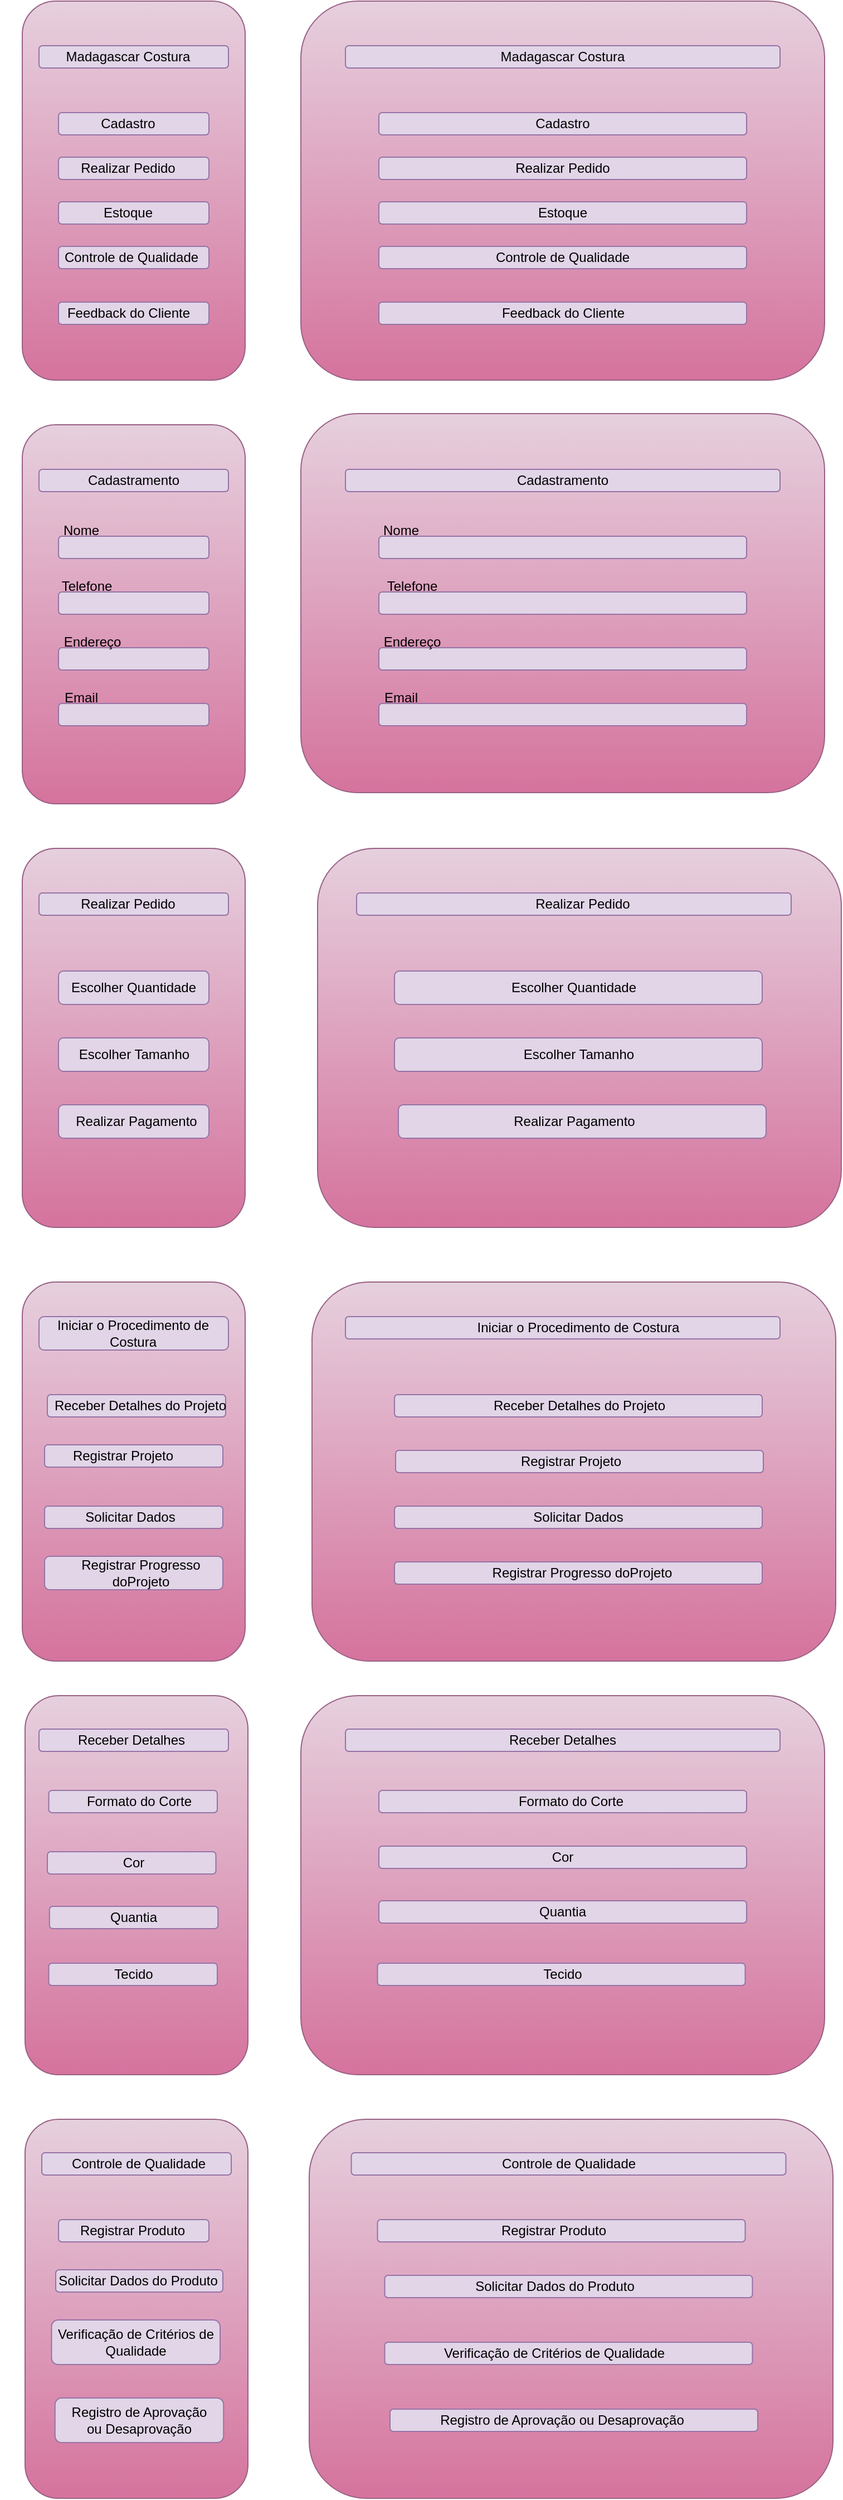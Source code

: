 <mxfile version="24.4.9" type="device">
  <diagram name="Página-1" id="l_zszc8HatbYSyrAE0Dn">
    <mxGraphModel dx="1434" dy="782" grid="1" gridSize="10" guides="1" tooltips="1" connect="1" arrows="1" fold="1" page="1" pageScale="1" pageWidth="827" pageHeight="1169" math="0" shadow="0">
      <root>
        <mxCell id="0" />
        <mxCell id="1" parent="0" />
        <mxCell id="xjNri1klXUxe7PRWAN-7-1" value="" style="rounded=1;whiteSpace=wrap;html=1;fillColor=#e6d0de;gradientColor=#d5739d;strokeColor=#996185;" parent="1" vertex="1">
          <mxGeometry x="330" y="20" width="470" height="340" as="geometry" />
        </mxCell>
        <mxCell id="xjNri1klXUxe7PRWAN-7-2" value="" style="rounded=1;whiteSpace=wrap;html=1;fillColor=#e6d0de;gradientColor=#d5739d;strokeColor=#996185;" parent="1" vertex="1">
          <mxGeometry x="80" y="20" width="200" height="340" as="geometry" />
        </mxCell>
        <mxCell id="xjNri1klXUxe7PRWAN-7-3" value="" style="rounded=1;whiteSpace=wrap;html=1;fillColor=#e6d0de;gradientColor=#d5739d;strokeColor=#996185;" parent="1" vertex="1">
          <mxGeometry x="80" y="400" width="200" height="340" as="geometry" />
        </mxCell>
        <mxCell id="xjNri1klXUxe7PRWAN-7-4" value="" style="rounded=1;whiteSpace=wrap;html=1;fillColor=#e6d0de;gradientColor=#d5739d;strokeColor=#996185;" parent="1" vertex="1">
          <mxGeometry x="330" y="390" width="470" height="340" as="geometry" />
        </mxCell>
        <mxCell id="xjNri1klXUxe7PRWAN-7-5" value="" style="rounded=1;whiteSpace=wrap;html=1;fillColor=#e6d0de;gradientColor=#d5739d;strokeColor=#996185;" parent="1" vertex="1">
          <mxGeometry x="80" y="780" width="200" height="340" as="geometry" />
        </mxCell>
        <mxCell id="xjNri1klXUxe7PRWAN-7-6" value="" style="rounded=1;whiteSpace=wrap;html=1;fillColor=#e6d0de;gradientColor=#d5739d;strokeColor=#996185;" parent="1" vertex="1">
          <mxGeometry x="345" y="780" width="470" height="340" as="geometry" />
        </mxCell>
        <mxCell id="xjNri1klXUxe7PRWAN-7-7" value="" style="rounded=1;whiteSpace=wrap;html=1;fillColor=#e6d0de;gradientColor=#d5739d;strokeColor=#996185;" parent="1" vertex="1">
          <mxGeometry x="80" y="1169" width="200" height="340" as="geometry" />
        </mxCell>
        <mxCell id="xjNri1klXUxe7PRWAN-7-8" value="" style="rounded=1;whiteSpace=wrap;html=1;fillColor=#e6d0de;gradientColor=#d5739d;strokeColor=#996185;" parent="1" vertex="1">
          <mxGeometry x="340" y="1169" width="470" height="340" as="geometry" />
        </mxCell>
        <mxCell id="xjNri1klXUxe7PRWAN-7-19" value="" style="rounded=1;whiteSpace=wrap;html=1;fillColor=#e1d5e7;strokeColor=#9673a6;" parent="1" vertex="1">
          <mxGeometry x="95" y="60" width="170" height="20" as="geometry" />
        </mxCell>
        <mxCell id="xjNri1klXUxe7PRWAN-7-20" value="" style="rounded=1;whiteSpace=wrap;html=1;fillColor=#e1d5e7;strokeColor=#9673a6;" parent="1" vertex="1">
          <mxGeometry x="95" y="1200" width="170" height="30" as="geometry" />
        </mxCell>
        <mxCell id="xjNri1klXUxe7PRWAN-7-21" value="" style="rounded=1;whiteSpace=wrap;html=1;fillColor=#e1d5e7;strokeColor=#9673a6;" parent="1" vertex="1">
          <mxGeometry x="95" y="820" width="170" height="20" as="geometry" />
        </mxCell>
        <mxCell id="xjNri1klXUxe7PRWAN-7-22" value="" style="rounded=1;whiteSpace=wrap;html=1;fillColor=#e1d5e7;strokeColor=#9673a6;" parent="1" vertex="1">
          <mxGeometry x="95" y="440" width="170" height="20" as="geometry" />
        </mxCell>
        <mxCell id="xjNri1klXUxe7PRWAN-7-23" value="" style="rounded=1;whiteSpace=wrap;html=1;fillColor=#e1d5e7;strokeColor=#9673a6;" parent="1" vertex="1">
          <mxGeometry x="370" y="60" width="390" height="20" as="geometry" />
        </mxCell>
        <mxCell id="xjNri1klXUxe7PRWAN-7-24" value="" style="rounded=1;whiteSpace=wrap;html=1;fillColor=#e1d5e7;strokeColor=#9673a6;" parent="1" vertex="1">
          <mxGeometry x="370" y="440" width="390" height="20" as="geometry" />
        </mxCell>
        <mxCell id="xjNri1klXUxe7PRWAN-7-25" value="" style="rounded=1;whiteSpace=wrap;html=1;fillColor=#e1d5e7;strokeColor=#9673a6;" parent="1" vertex="1">
          <mxGeometry x="380" y="820" width="390" height="20" as="geometry" />
        </mxCell>
        <mxCell id="xjNri1klXUxe7PRWAN-7-26" value="" style="rounded=1;whiteSpace=wrap;html=1;fillColor=#e1d5e7;strokeColor=#9673a6;" parent="1" vertex="1">
          <mxGeometry x="370" y="1200" width="390" height="20" as="geometry" />
        </mxCell>
        <mxCell id="xjNri1klXUxe7PRWAN-7-27" value="Madagascar Costura" style="text;html=1;align=center;verticalAlign=middle;whiteSpace=wrap;rounded=1;" parent="1" vertex="1">
          <mxGeometry x="95" y="55" width="160" height="30" as="geometry" />
        </mxCell>
        <mxCell id="xjNri1klXUxe7PRWAN-7-28" value="Madagascar Costura" style="text;html=1;align=center;verticalAlign=middle;whiteSpace=wrap;rounded=0;" parent="1" vertex="1">
          <mxGeometry x="485" y="55" width="160" height="30" as="geometry" />
        </mxCell>
        <mxCell id="xjNri1klXUxe7PRWAN-7-29" value="" style="rounded=1;whiteSpace=wrap;html=1;fillColor=#e1d5e7;strokeColor=#9673a6;" parent="1" vertex="1">
          <mxGeometry x="112.5" y="120" width="135" height="20" as="geometry" />
        </mxCell>
        <mxCell id="xjNri1klXUxe7PRWAN-7-30" value="" style="rounded=1;whiteSpace=wrap;html=1;fillColor=#e1d5e7;strokeColor=#9673a6;" parent="1" vertex="1">
          <mxGeometry x="112.5" y="160" width="135" height="20" as="geometry" />
        </mxCell>
        <mxCell id="xjNri1klXUxe7PRWAN-7-31" value="" style="rounded=1;whiteSpace=wrap;html=1;fillColor=#e1d5e7;strokeColor=#9673a6;" parent="1" vertex="1">
          <mxGeometry x="112.5" y="200" width="135" height="20" as="geometry" />
        </mxCell>
        <mxCell id="xjNri1klXUxe7PRWAN-7-32" value="" style="rounded=1;whiteSpace=wrap;html=1;fillColor=#e1d5e7;strokeColor=#9673a6;" parent="1" vertex="1">
          <mxGeometry x="112.5" y="240" width="135" height="20" as="geometry" />
        </mxCell>
        <mxCell id="xjNri1klXUxe7PRWAN-7-33" value="" style="rounded=1;whiteSpace=wrap;html=1;fillColor=#e1d5e7;strokeColor=#9673a6;" parent="1" vertex="1">
          <mxGeometry x="112.5" y="290" width="135" height="20" as="geometry" />
        </mxCell>
        <mxCell id="xjNri1klXUxe7PRWAN-7-34" value="" style="rounded=1;whiteSpace=wrap;html=1;fillColor=#e1d5e7;strokeColor=#9673a6;" parent="1" vertex="1">
          <mxGeometry x="400" y="120" width="330" height="20" as="geometry" />
        </mxCell>
        <mxCell id="xjNri1klXUxe7PRWAN-7-35" value="" style="rounded=1;whiteSpace=wrap;html=1;fillColor=#e1d5e7;strokeColor=#9673a6;" parent="1" vertex="1">
          <mxGeometry x="400" y="160" width="330" height="20" as="geometry" />
        </mxCell>
        <mxCell id="xjNri1klXUxe7PRWAN-7-36" value="" style="rounded=1;whiteSpace=wrap;html=1;fillColor=#e1d5e7;strokeColor=#9673a6;" parent="1" vertex="1">
          <mxGeometry x="400" y="200" width="330" height="20" as="geometry" />
        </mxCell>
        <mxCell id="xjNri1klXUxe7PRWAN-7-37" value="" style="rounded=1;whiteSpace=wrap;html=1;fillColor=#e1d5e7;strokeColor=#9673a6;" parent="1" vertex="1">
          <mxGeometry x="400" y="240" width="330" height="20" as="geometry" />
        </mxCell>
        <mxCell id="xjNri1klXUxe7PRWAN-7-38" value="" style="rounded=1;whiteSpace=wrap;html=1;fillColor=#e1d5e7;strokeColor=#9673a6;" parent="1" vertex="1">
          <mxGeometry x="400" y="290" width="330" height="20" as="geometry" />
        </mxCell>
        <mxCell id="xjNri1klXUxe7PRWAN-7-39" value="Cadastro" style="text;html=1;align=center;verticalAlign=middle;whiteSpace=wrap;rounded=0;" parent="1" vertex="1">
          <mxGeometry x="145" y="115" width="60" height="30" as="geometry" />
        </mxCell>
        <mxCell id="xjNri1klXUxe7PRWAN-7-40" value="Cadastro" style="text;html=1;align=center;verticalAlign=middle;whiteSpace=wrap;rounded=0;" parent="1" vertex="1">
          <mxGeometry x="535" y="115" width="60" height="30" as="geometry" />
        </mxCell>
        <mxCell id="xjNri1klXUxe7PRWAN-7-41" value="" style="rounded=1;whiteSpace=wrap;html=1;fillColor=#e1d5e7;strokeColor=#9673a6;" parent="1" vertex="1">
          <mxGeometry x="112.5" y="650" width="135" height="20" as="geometry" />
        </mxCell>
        <mxCell id="xjNri1klXUxe7PRWAN-7-42" value="" style="rounded=1;whiteSpace=wrap;html=1;fillColor=#e1d5e7;strokeColor=#9673a6;" parent="1" vertex="1">
          <mxGeometry x="112.5" y="600" width="135" height="20" as="geometry" />
        </mxCell>
        <mxCell id="xjNri1klXUxe7PRWAN-7-43" value="" style="rounded=1;whiteSpace=wrap;html=1;fillColor=#e1d5e7;strokeColor=#9673a6;" parent="1" vertex="1">
          <mxGeometry x="112.5" y="550" width="135" height="20" as="geometry" />
        </mxCell>
        <mxCell id="xjNri1klXUxe7PRWAN-7-44" value="" style="rounded=1;whiteSpace=wrap;html=1;fillColor=#e1d5e7;strokeColor=#9673a6;" parent="1" vertex="1">
          <mxGeometry x="112.5" y="500" width="135" height="20" as="geometry" />
        </mxCell>
        <mxCell id="xjNri1klXUxe7PRWAN-7-45" value="" style="rounded=1;whiteSpace=wrap;html=1;fillColor=#e1d5e7;strokeColor=#9673a6;" parent="1" vertex="1">
          <mxGeometry x="400" y="650" width="330" height="20" as="geometry" />
        </mxCell>
        <mxCell id="xjNri1klXUxe7PRWAN-7-46" value="" style="rounded=1;whiteSpace=wrap;html=1;fillColor=#e1d5e7;strokeColor=#9673a6;" parent="1" vertex="1">
          <mxGeometry x="400" y="600" width="330" height="20" as="geometry" />
        </mxCell>
        <mxCell id="xjNri1klXUxe7PRWAN-7-47" value="" style="rounded=1;whiteSpace=wrap;html=1;fillColor=#e1d5e7;strokeColor=#9673a6;" parent="1" vertex="1">
          <mxGeometry x="400" y="550" width="330" height="20" as="geometry" />
        </mxCell>
        <mxCell id="xjNri1klXUxe7PRWAN-7-48" value="" style="rounded=1;whiteSpace=wrap;html=1;fillColor=#e1d5e7;strokeColor=#9673a6;" parent="1" vertex="1">
          <mxGeometry x="400" y="500" width="330" height="20" as="geometry" />
        </mxCell>
        <mxCell id="xjNri1klXUxe7PRWAN-7-49" value="Realizar Pedido" style="text;html=1;align=center;verticalAlign=middle;whiteSpace=wrap;rounded=0;" parent="1" vertex="1">
          <mxGeometry x="125" y="155" width="100" height="30" as="geometry" />
        </mxCell>
        <mxCell id="xjNri1klXUxe7PRWAN-7-50" value="Realizar Pedido" style="text;html=1;align=center;verticalAlign=middle;whiteSpace=wrap;rounded=0;" parent="1" vertex="1">
          <mxGeometry x="515" y="155" width="100" height="30" as="geometry" />
        </mxCell>
        <mxCell id="xjNri1klXUxe7PRWAN-7-51" value="Estoque" style="text;html=1;align=center;verticalAlign=middle;whiteSpace=wrap;rounded=0;" parent="1" vertex="1">
          <mxGeometry x="145" y="195" width="60" height="30" as="geometry" />
        </mxCell>
        <mxCell id="xjNri1klXUxe7PRWAN-7-52" value="Estoque" style="text;html=1;align=center;verticalAlign=middle;whiteSpace=wrap;rounded=0;" parent="1" vertex="1">
          <mxGeometry x="535" y="195" width="60" height="30" as="geometry" />
        </mxCell>
        <mxCell id="xjNri1klXUxe7PRWAN-7-53" value="Controle de Qualidade" style="text;html=1;align=center;verticalAlign=middle;whiteSpace=wrap;rounded=0;" parent="1" vertex="1">
          <mxGeometry x="107.5" y="235" width="140" height="30" as="geometry" />
        </mxCell>
        <mxCell id="xjNri1klXUxe7PRWAN-7-54" value="Controle de Qualidade" style="text;html=1;align=center;verticalAlign=middle;whiteSpace=wrap;rounded=0;" parent="1" vertex="1">
          <mxGeometry x="495" y="235" width="140" height="30" as="geometry" />
        </mxCell>
        <mxCell id="xjNri1klXUxe7PRWAN-7-55" value="Feedback do Cliente" style="text;html=1;align=center;verticalAlign=middle;whiteSpace=wrap;rounded=0;" parent="1" vertex="1">
          <mxGeometry x="102.5" y="285" width="145" height="30" as="geometry" />
        </mxCell>
        <mxCell id="xjNri1klXUxe7PRWAN-7-56" value="Feedback do Cliente" style="text;html=1;align=center;verticalAlign=middle;whiteSpace=wrap;rounded=0;" parent="1" vertex="1">
          <mxGeometry x="492.5" y="285" width="145" height="30" as="geometry" />
        </mxCell>
        <mxCell id="xjNri1klXUxe7PRWAN-7-57" value="Cadastramento" style="text;html=1;align=center;verticalAlign=middle;whiteSpace=wrap;rounded=0;" parent="1" vertex="1">
          <mxGeometry x="150" y="435" width="60" height="30" as="geometry" />
        </mxCell>
        <mxCell id="xjNri1klXUxe7PRWAN-7-58" value="Cadastramento" style="text;html=1;align=center;verticalAlign=middle;whiteSpace=wrap;rounded=0;" parent="1" vertex="1">
          <mxGeometry x="535" y="435" width="60" height="30" as="geometry" />
        </mxCell>
        <mxCell id="xjNri1klXUxe7PRWAN-7-59" value="Nome" style="text;html=1;align=center;verticalAlign=middle;whiteSpace=wrap;rounded=0;" parent="1" vertex="1">
          <mxGeometry x="102.5" y="480" width="60" height="30" as="geometry" />
        </mxCell>
        <mxCell id="xjNri1klXUxe7PRWAN-7-60" value="Nome" style="text;html=1;align=center;verticalAlign=middle;whiteSpace=wrap;rounded=0;" parent="1" vertex="1">
          <mxGeometry x="390" y="480" width="60" height="30" as="geometry" />
        </mxCell>
        <mxCell id="xjNri1klXUxe7PRWAN-7-61" value="Telefone" style="text;html=1;align=center;verticalAlign=middle;whiteSpace=wrap;rounded=0;" parent="1" vertex="1">
          <mxGeometry x="107.5" y="530" width="60" height="30" as="geometry" />
        </mxCell>
        <mxCell id="xjNri1klXUxe7PRWAN-7-62" value="Telefone" style="text;html=1;align=center;verticalAlign=middle;whiteSpace=wrap;rounded=0;" parent="1" vertex="1">
          <mxGeometry x="400" y="530" width="60" height="30" as="geometry" />
        </mxCell>
        <mxCell id="xjNri1klXUxe7PRWAN-7-63" value="Endereço" style="text;html=1;align=center;verticalAlign=middle;whiteSpace=wrap;rounded=0;" parent="1" vertex="1">
          <mxGeometry x="112.5" y="580" width="60" height="30" as="geometry" />
        </mxCell>
        <mxCell id="xjNri1klXUxe7PRWAN-7-64" value="Endereço" style="text;html=1;align=center;verticalAlign=middle;whiteSpace=wrap;rounded=0;" parent="1" vertex="1">
          <mxGeometry x="400" y="580" width="60" height="30" as="geometry" />
        </mxCell>
        <mxCell id="xjNri1klXUxe7PRWAN-7-66" value="Email" style="text;html=1;align=center;verticalAlign=middle;whiteSpace=wrap;rounded=0;" parent="1" vertex="1">
          <mxGeometry x="102.5" y="630" width="60" height="30" as="geometry" />
        </mxCell>
        <mxCell id="xjNri1klXUxe7PRWAN-7-67" value="Email" style="text;html=1;align=center;verticalAlign=middle;whiteSpace=wrap;rounded=0;" parent="1" vertex="1">
          <mxGeometry x="390" y="630" width="60" height="30" as="geometry" />
        </mxCell>
        <mxCell id="xjNri1klXUxe7PRWAN-7-68" value="" style="rounded=1;whiteSpace=wrap;html=1;fillColor=#e1d5e7;strokeColor=#9673a6;" parent="1" vertex="1">
          <mxGeometry x="112.5" y="890" width="135" height="30" as="geometry" />
        </mxCell>
        <mxCell id="xjNri1klXUxe7PRWAN-7-71" value="Realizar Pedido" style="text;html=1;align=center;verticalAlign=middle;whiteSpace=wrap;rounded=0;" parent="1" vertex="1">
          <mxGeometry x="120" y="815" width="110" height="30" as="geometry" />
        </mxCell>
        <mxCell id="xjNri1klXUxe7PRWAN-7-72" value="Realizar Pedido" style="text;html=1;align=center;verticalAlign=middle;whiteSpace=wrap;rounded=0;" parent="1" vertex="1">
          <mxGeometry x="527.5" y="815" width="110" height="30" as="geometry" />
        </mxCell>
        <mxCell id="xjNri1klXUxe7PRWAN-7-75" value="" style="rounded=1;whiteSpace=wrap;html=1;fillColor=#e1d5e7;strokeColor=#9673a6;" parent="1" vertex="1">
          <mxGeometry x="414" y="890" width="330" height="30" as="geometry" />
        </mxCell>
        <mxCell id="xjNri1klXUxe7PRWAN-7-77" value="Escolher Quantidade" style="text;html=1;align=center;verticalAlign=middle;whiteSpace=wrap;rounded=0;" parent="1" vertex="1">
          <mxGeometry x="455" y="890" width="240" height="30" as="geometry" />
        </mxCell>
        <mxCell id="xjNri1klXUxe7PRWAN-7-89" value="" style="rounded=1;whiteSpace=wrap;html=1;fillColor=#e1d5e7;strokeColor=#9673a6;" parent="1" vertex="1">
          <mxGeometry x="414" y="950" width="330" height="30" as="geometry" />
        </mxCell>
        <mxCell id="xjNri1klXUxe7PRWAN-7-90" value="" style="rounded=1;whiteSpace=wrap;html=1;fillColor=#e1d5e7;strokeColor=#9673a6;" parent="1" vertex="1">
          <mxGeometry x="417.5" y="1010" width="330" height="30" as="geometry" />
        </mxCell>
        <mxCell id="xjNri1klXUxe7PRWAN-7-92" value="Escolher Tamanho" style="text;html=1;align=center;verticalAlign=middle;whiteSpace=wrap;rounded=0;" parent="1" vertex="1">
          <mxGeometry x="501.5" y="950" width="155" height="30" as="geometry" />
        </mxCell>
        <mxCell id="xjNri1klXUxe7PRWAN-7-93" value="Realizar Pagamento" style="text;html=1;align=center;verticalAlign=middle;whiteSpace=wrap;rounded=0;" parent="1" vertex="1">
          <mxGeometry x="487.5" y="1010" width="175" height="30" as="geometry" />
        </mxCell>
        <mxCell id="xjNri1klXUxe7PRWAN-7-95" value="" style="rounded=1;whiteSpace=wrap;html=1;fillColor=#e1d5e7;strokeColor=#9673a6;" parent="1" vertex="1">
          <mxGeometry x="112.5" y="950" width="135" height="30" as="geometry" />
        </mxCell>
        <mxCell id="xjNri1klXUxe7PRWAN-7-96" value="" style="rounded=1;whiteSpace=wrap;html=1;fillColor=#e1d5e7;strokeColor=#9673a6;" parent="1" vertex="1">
          <mxGeometry x="112.5" y="1010" width="135" height="30" as="geometry" />
        </mxCell>
        <mxCell id="xjNri1klXUxe7PRWAN-7-98" value="Escolher Quantidade" style="text;html=1;align=center;verticalAlign=middle;whiteSpace=wrap;rounded=0;" parent="1" vertex="1">
          <mxGeometry x="60" y="890" width="240" height="30" as="geometry" />
        </mxCell>
        <mxCell id="xjNri1klXUxe7PRWAN-7-99" value="Escolher Tamanho" style="text;html=1;align=center;verticalAlign=middle;whiteSpace=wrap;rounded=0;" parent="1" vertex="1">
          <mxGeometry x="102.5" y="950" width="155" height="30" as="geometry" />
        </mxCell>
        <mxCell id="xjNri1klXUxe7PRWAN-7-100" value="Realizar Pagamento" style="text;html=1;align=center;verticalAlign=middle;whiteSpace=wrap;rounded=0;" parent="1" vertex="1">
          <mxGeometry x="95" y="1010" width="175" height="30" as="geometry" />
        </mxCell>
        <mxCell id="IiWmrcYXBBPaDCtEMqMO-1" value="Iniciar o Procedimento de Costura" style="text;html=1;align=center;verticalAlign=middle;whiteSpace=wrap;rounded=0;" vertex="1" parent="1">
          <mxGeometry x="92.5" y="1200" width="172.5" height="30" as="geometry" />
        </mxCell>
        <mxCell id="IiWmrcYXBBPaDCtEMqMO-2" value="Iniciar o Procedimento de Costura" style="text;html=1;align=center;verticalAlign=middle;whiteSpace=wrap;rounded=0;" vertex="1" parent="1">
          <mxGeometry x="405.25" y="1195" width="347.5" height="30" as="geometry" />
        </mxCell>
        <mxCell id="IiWmrcYXBBPaDCtEMqMO-3" value="" style="rounded=1;whiteSpace=wrap;html=1;fillColor=#e1d5e7;strokeColor=#9673a6;" vertex="1" parent="1">
          <mxGeometry x="102.5" y="1270" width="160" height="20" as="geometry" />
        </mxCell>
        <mxCell id="IiWmrcYXBBPaDCtEMqMO-4" value="Receber Detalhes do Projeto" style="text;html=1;align=center;verticalAlign=middle;whiteSpace=wrap;rounded=0;" vertex="1" parent="1">
          <mxGeometry x="96.25" y="1265" width="180" height="30" as="geometry" />
        </mxCell>
        <mxCell id="IiWmrcYXBBPaDCtEMqMO-6" value="" style="rounded=1;whiteSpace=wrap;html=1;fillColor=#e1d5e7;strokeColor=#9673a6;" vertex="1" parent="1">
          <mxGeometry x="414" y="1270" width="330" height="20" as="geometry" />
        </mxCell>
        <mxCell id="IiWmrcYXBBPaDCtEMqMO-7" value="" style="rounded=1;whiteSpace=wrap;html=1;fillColor=#e1d5e7;strokeColor=#9673a6;" vertex="1" parent="1">
          <mxGeometry x="415" y="1320" width="330" height="20" as="geometry" />
        </mxCell>
        <mxCell id="IiWmrcYXBBPaDCtEMqMO-8" value="" style="rounded=1;whiteSpace=wrap;html=1;fillColor=#e1d5e7;strokeColor=#9673a6;" vertex="1" parent="1">
          <mxGeometry x="414" y="1370" width="330" height="20" as="geometry" />
        </mxCell>
        <mxCell id="IiWmrcYXBBPaDCtEMqMO-9" value="" style="rounded=1;whiteSpace=wrap;html=1;fillColor=#e1d5e7;strokeColor=#9673a6;" vertex="1" parent="1">
          <mxGeometry x="100" y="1315" width="160" height="20" as="geometry" />
        </mxCell>
        <mxCell id="IiWmrcYXBBPaDCtEMqMO-10" value="" style="rounded=1;whiteSpace=wrap;html=1;fillColor=#e1d5e7;strokeColor=#9673a6;" vertex="1" parent="1">
          <mxGeometry x="100" y="1370" width="160" height="20" as="geometry" />
        </mxCell>
        <mxCell id="IiWmrcYXBBPaDCtEMqMO-11" value="" style="rounded=1;whiteSpace=wrap;html=1;fillColor=#e1d5e7;strokeColor=#9673a6;" vertex="1" parent="1">
          <mxGeometry x="414" y="1420" width="330" height="20" as="geometry" />
        </mxCell>
        <mxCell id="IiWmrcYXBBPaDCtEMqMO-12" value="" style="rounded=1;whiteSpace=wrap;html=1;fillColor=#e1d5e7;strokeColor=#9673a6;" vertex="1" parent="1">
          <mxGeometry x="100" y="1415" width="160" height="30" as="geometry" />
        </mxCell>
        <mxCell id="IiWmrcYXBBPaDCtEMqMO-13" value="Registrar Projeto" style="text;html=1;align=center;verticalAlign=middle;whiteSpace=wrap;rounded=0;" vertex="1" parent="1">
          <mxGeometry x="112.5" y="1310" width="115" height="30" as="geometry" />
        </mxCell>
        <mxCell id="IiWmrcYXBBPaDCtEMqMO-14" value="Receber Detalhes do Projeto" style="text;html=1;align=center;verticalAlign=middle;whiteSpace=wrap;rounded=0;" vertex="1" parent="1">
          <mxGeometry x="490" y="1265" width="180" height="30" as="geometry" />
        </mxCell>
        <mxCell id="IiWmrcYXBBPaDCtEMqMO-15" value="Registrar Projeto" style="text;html=1;align=center;verticalAlign=middle;whiteSpace=wrap;rounded=0;" vertex="1" parent="1">
          <mxGeometry x="515" y="1315" width="115" height="30" as="geometry" />
        </mxCell>
        <mxCell id="IiWmrcYXBBPaDCtEMqMO-16" value="Solicitar Dados" style="text;html=1;align=center;verticalAlign=middle;whiteSpace=wrap;rounded=0;" vertex="1" parent="1">
          <mxGeometry x="107.5" y="1365" width="137.5" height="30" as="geometry" />
        </mxCell>
        <mxCell id="IiWmrcYXBBPaDCtEMqMO-17" value="Solicitar Dados" style="text;html=1;align=center;verticalAlign=middle;whiteSpace=wrap;rounded=0;" vertex="1" parent="1">
          <mxGeometry x="510.25" y="1365" width="137.5" height="30" as="geometry" />
        </mxCell>
        <mxCell id="IiWmrcYXBBPaDCtEMqMO-18" value="Registrar Progresso doProjeto" style="text;html=1;align=center;verticalAlign=middle;whiteSpace=wrap;rounded=0;" vertex="1" parent="1">
          <mxGeometry x="128.75" y="1415" width="115" height="30" as="geometry" />
        </mxCell>
        <mxCell id="IiWmrcYXBBPaDCtEMqMO-19" value="Registrar Progresso doProjeto" style="text;html=1;align=center;verticalAlign=middle;whiteSpace=wrap;rounded=0;" vertex="1" parent="1">
          <mxGeometry x="385" y="1415" width="395" height="30" as="geometry" />
        </mxCell>
        <mxCell id="IiWmrcYXBBPaDCtEMqMO-22" value="" style="rounded=1;whiteSpace=wrap;html=1;fillColor=#e6d0de;gradientColor=#d5739d;strokeColor=#996185;" vertex="1" parent="1">
          <mxGeometry x="82.5" y="1540" width="200" height="340" as="geometry" />
        </mxCell>
        <mxCell id="IiWmrcYXBBPaDCtEMqMO-23" value="" style="rounded=1;whiteSpace=wrap;html=1;fillColor=#e6d0de;gradientColor=#d5739d;strokeColor=#996185;" vertex="1" parent="1">
          <mxGeometry x="330" y="1540" width="470" height="340" as="geometry" />
        </mxCell>
        <mxCell id="IiWmrcYXBBPaDCtEMqMO-24" value="" style="rounded=1;whiteSpace=wrap;html=1;fillColor=#e1d5e7;strokeColor=#9673a6;" vertex="1" parent="1">
          <mxGeometry x="95" y="1570" width="170" height="20" as="geometry" />
        </mxCell>
        <mxCell id="IiWmrcYXBBPaDCtEMqMO-25" value="" style="rounded=1;whiteSpace=wrap;html=1;fillColor=#e1d5e7;strokeColor=#9673a6;" vertex="1" parent="1">
          <mxGeometry x="370" y="1570" width="390" height="20" as="geometry" />
        </mxCell>
        <mxCell id="IiWmrcYXBBPaDCtEMqMO-26" value="" style="rounded=1;whiteSpace=wrap;html=1;fillColor=#e1d5e7;strokeColor=#9673a6;" vertex="1" parent="1">
          <mxGeometry x="103.75" y="1625" width="151.25" height="20" as="geometry" />
        </mxCell>
        <mxCell id="IiWmrcYXBBPaDCtEMqMO-27" value="Receber Detalhes" style="text;html=1;align=center;verticalAlign=middle;whiteSpace=wrap;rounded=0;" vertex="1" parent="1">
          <mxGeometry x="122.5" y="1565" width="110" height="30" as="geometry" />
        </mxCell>
        <mxCell id="IiWmrcYXBBPaDCtEMqMO-28" value="" style="rounded=1;whiteSpace=wrap;html=1;fillColor=#e1d5e7;strokeColor=#9673a6;" vertex="1" parent="1">
          <mxGeometry x="400" y="1625" width="330" height="20" as="geometry" />
        </mxCell>
        <mxCell id="IiWmrcYXBBPaDCtEMqMO-29" value="Receber Detalhes" style="text;html=1;align=center;verticalAlign=middle;whiteSpace=wrap;rounded=0;" vertex="1" parent="1">
          <mxGeometry x="510" y="1565" width="110" height="30" as="geometry" />
        </mxCell>
        <mxCell id="IiWmrcYXBBPaDCtEMqMO-30" value="Form&lt;span style=&quot;color: rgba(0, 0, 0, 0); font-family: monospace; font-size: 0px; text-align: start; text-wrap: nowrap;&quot;&gt;%3CmxGraphModel%3E%3Croot%3E%3CmxCell%20id%3D%220%22%2F%3E%3CmxCell%20id%3D%221%22%20parent%3D%220%22%2F%3E%3CmxCell%20id%3D%222%22%20value%3D%22Receber%20Detalhes%22%20style%3D%22text%3Bhtml%3D1%3Balign%3Dcenter%3BverticalAlign%3Dmiddle%3BwhiteSpace%3Dwrap%3Brounded%3D0%3B%22%20vertex%3D%221%22%20parent%3D%221%22%3E%3CmxGeometry%20x%3D%22122.5%22%20y%3D%221565%22%20width%3D%22110%22%20height%3D%2230%22%20as%3D%22geometry%22%2F%3E%3C%2FmxCell%3E%3C%2Froot%3E%3C%2FmxGraphModel%3E&lt;/span&gt;ato do Corte&lt;span style=&quot;color: rgba(0, 0, 0, 0); font-family: monospace; font-size: 0px; text-align: start; text-wrap: nowrap;&quot;&gt;%3CmxGraphModel%3E%3Croot%3E%3CmxCell%20id%3D%220%22%2F%3E%3CmxCell%20id%3D%221%22%20parent%3D%220%22%2F%3E%3CmxCell%20id%3D%222%22%20value%3D%22Receber%20Detalhes%22%20style%3D%22text%3Bhtml%3D1%3Balign%3Dcenter%3BverticalAlign%3Dmiddle%3BwhiteSpace%3Dwrap%3Brounded%3D0%3B%22%20vertex%3D%221%22%20parent%3D%221%22%3E%3CmxGeometry%20x%3D%22122.5%22%20y%3D%221565%22%20width%3D%22110%22%20height%3D%2230%22%20as%3D%22geometry%22%2F%3E%3C%2FmxCell%3E%3C%2Froot%3E%3C%2FmxGraphModel%3E&lt;/span&gt;" style="text;html=1;align=center;verticalAlign=middle;whiteSpace=wrap;rounded=0;" vertex="1" parent="1">
          <mxGeometry x="126.26" y="1620" width="117.5" height="30" as="geometry" />
        </mxCell>
        <mxCell id="IiWmrcYXBBPaDCtEMqMO-31" value="Form&lt;span style=&quot;color: rgba(0, 0, 0, 0); font-family: monospace; font-size: 0px; text-align: start; text-wrap: nowrap;&quot;&gt;%3CmxGraphModel%3E%3Croot%3E%3CmxCell%20id%3D%220%22%2F%3E%3CmxCell%20id%3D%221%22%20parent%3D%220%22%2F%3E%3CmxCell%20id%3D%222%22%20value%3D%22Receber%20Detalhes%22%20style%3D%22text%3Bhtml%3D1%3Balign%3Dcenter%3BverticalAlign%3Dmiddle%3BwhiteSpace%3Dwrap%3Brounded%3D0%3B%22%20vertex%3D%221%22%20parent%3D%221%22%3E%3CmxGeometry%20x%3D%22122.5%22%20y%3D%221565%22%20width%3D%22110%22%20height%3D%2230%22%20as%3D%22geometry%22%2F%3E%3C%2FmxCell%3E%3C%2Froot%3E%3C%2FmxGraphModel%3E&lt;/span&gt;ato do Corte&lt;span style=&quot;color: rgba(0, 0, 0, 0); font-family: monospace; font-size: 0px; text-align: start; text-wrap: nowrap;&quot;&gt;%3CmxGraphModel%3E%3Croot%3E%3CmxCell%20id%3D%220%22%2F%3E%3CmxCell%20id%3D%221%22%20parent%3D%220%22%2F%3E%3CmxCell%20id%3D%222%22%20value%3D%22Receber%20Detalhes%22%20style%3D%22text%3Bhtml%3D1%3Balign%3Dcenter%3BverticalAlign%3Dmiddle%3BwhiteSpace%3Dwrap%3Brounded%3D0%3B%22%20vertex%3D%221%22%20parent%3D%221%22%3E%3CmxGeometry%20x%3D%22122.5%22%20y%3D%221565%22%20width%3D%22110%22%20height%3D%2230%22%20as%3D%22geometry%22%2F%3E%3C%2FmxCell%3E%3C%2Froot%3E%3C%2FmxGraphModel%3E&lt;/span&gt;" style="text;html=1;align=center;verticalAlign=middle;whiteSpace=wrap;rounded=0;" vertex="1" parent="1">
          <mxGeometry x="496.25" y="1620" width="152.5" height="30" as="geometry" />
        </mxCell>
        <mxCell id="IiWmrcYXBBPaDCtEMqMO-32" value="" style="rounded=1;whiteSpace=wrap;html=1;fillColor=#e1d5e7;strokeColor=#9673a6;" vertex="1" parent="1">
          <mxGeometry x="102.5" y="1680" width="151.25" height="20" as="geometry" />
        </mxCell>
        <mxCell id="IiWmrcYXBBPaDCtEMqMO-33" value="" style="rounded=1;whiteSpace=wrap;html=1;fillColor=#e1d5e7;strokeColor=#9673a6;" vertex="1" parent="1">
          <mxGeometry x="400" y="1675" width="330" height="20" as="geometry" />
        </mxCell>
        <mxCell id="IiWmrcYXBBPaDCtEMqMO-34" value="" style="rounded=1;whiteSpace=wrap;html=1;fillColor=#e1d5e7;strokeColor=#9673a6;" vertex="1" parent="1">
          <mxGeometry x="104.38" y="1729" width="151.25" height="20" as="geometry" />
        </mxCell>
        <mxCell id="IiWmrcYXBBPaDCtEMqMO-35" value="" style="rounded=1;whiteSpace=wrap;html=1;fillColor=#e1d5e7;strokeColor=#9673a6;" vertex="1" parent="1">
          <mxGeometry x="400" y="1724" width="330" height="20" as="geometry" />
        </mxCell>
        <mxCell id="IiWmrcYXBBPaDCtEMqMO-36" value="Cor" style="text;html=1;align=center;verticalAlign=middle;whiteSpace=wrap;rounded=0;" vertex="1" parent="1">
          <mxGeometry x="150.01" y="1675" width="60" height="30" as="geometry" />
        </mxCell>
        <mxCell id="IiWmrcYXBBPaDCtEMqMO-37" value="Cor" style="text;html=1;align=center;verticalAlign=middle;whiteSpace=wrap;rounded=0;" vertex="1" parent="1">
          <mxGeometry x="535" y="1670" width="60" height="30" as="geometry" />
        </mxCell>
        <mxCell id="IiWmrcYXBBPaDCtEMqMO-38" value="Quantia" style="text;html=1;align=center;verticalAlign=middle;whiteSpace=wrap;rounded=0;" vertex="1" parent="1">
          <mxGeometry x="150.01" y="1724" width="60" height="30" as="geometry" />
        </mxCell>
        <mxCell id="IiWmrcYXBBPaDCtEMqMO-39" value="Quantia" style="text;html=1;align=center;verticalAlign=middle;whiteSpace=wrap;rounded=0;" vertex="1" parent="1">
          <mxGeometry x="535" y="1719" width="60" height="30" as="geometry" />
        </mxCell>
        <mxCell id="IiWmrcYXBBPaDCtEMqMO-41" value="" style="rounded=1;whiteSpace=wrap;html=1;fillColor=#e1d5e7;strokeColor=#9673a6;" vertex="1" parent="1">
          <mxGeometry x="103.75" y="1780" width="151.25" height="20" as="geometry" />
        </mxCell>
        <mxCell id="IiWmrcYXBBPaDCtEMqMO-42" value="Tecido" style="text;html=1;align=center;verticalAlign=middle;whiteSpace=wrap;rounded=0;" vertex="1" parent="1">
          <mxGeometry x="150.01" y="1775" width="60" height="30" as="geometry" />
        </mxCell>
        <mxCell id="IiWmrcYXBBPaDCtEMqMO-43" value="" style="rounded=1;whiteSpace=wrap;html=1;fillColor=#e1d5e7;strokeColor=#9673a6;" vertex="1" parent="1">
          <mxGeometry x="398.75" y="1780" width="330" height="20" as="geometry" />
        </mxCell>
        <mxCell id="IiWmrcYXBBPaDCtEMqMO-44" value="Tecido" style="text;html=1;align=center;verticalAlign=middle;whiteSpace=wrap;rounded=0;" vertex="1" parent="1">
          <mxGeometry x="535" y="1775" width="60" height="30" as="geometry" />
        </mxCell>
        <mxCell id="IiWmrcYXBBPaDCtEMqMO-45" value="" style="rounded=1;whiteSpace=wrap;html=1;fillColor=#e6d0de;gradientColor=#d5739d;strokeColor=#996185;" vertex="1" parent="1">
          <mxGeometry x="82.5" y="1920" width="200" height="340" as="geometry" />
        </mxCell>
        <mxCell id="IiWmrcYXBBPaDCtEMqMO-46" value="" style="rounded=1;whiteSpace=wrap;html=1;fillColor=#e6d0de;gradientColor=#d5739d;strokeColor=#996185;" vertex="1" parent="1">
          <mxGeometry x="337.5" y="1920" width="470" height="340" as="geometry" />
        </mxCell>
        <mxCell id="IiWmrcYXBBPaDCtEMqMO-47" value="" style="rounded=1;whiteSpace=wrap;html=1;fillColor=#e1d5e7;strokeColor=#9673a6;" vertex="1" parent="1">
          <mxGeometry x="97.5" y="1950" width="170" height="20" as="geometry" />
        </mxCell>
        <mxCell id="IiWmrcYXBBPaDCtEMqMO-48" value="" style="rounded=1;whiteSpace=wrap;html=1;fillColor=#e1d5e7;strokeColor=#9673a6;" vertex="1" parent="1">
          <mxGeometry x="375.25" y="1950" width="390" height="20" as="geometry" />
        </mxCell>
        <mxCell id="IiWmrcYXBBPaDCtEMqMO-49" value="Controle de Qualidade" style="text;html=1;align=center;verticalAlign=middle;whiteSpace=wrap;rounded=0;" vertex="1" parent="1">
          <mxGeometry x="112.5" y="1945" width="142.5" height="30" as="geometry" />
        </mxCell>
        <mxCell id="IiWmrcYXBBPaDCtEMqMO-50" value="Controle de Qualidade" style="text;html=1;align=center;verticalAlign=middle;whiteSpace=wrap;rounded=0;" vertex="1" parent="1">
          <mxGeometry x="499" y="1945" width="142.5" height="30" as="geometry" />
        </mxCell>
        <mxCell id="IiWmrcYXBBPaDCtEMqMO-51" value="" style="rounded=1;whiteSpace=wrap;html=1;fillColor=#e1d5e7;strokeColor=#9673a6;" vertex="1" parent="1">
          <mxGeometry x="112.51" y="2010" width="135" height="20" as="geometry" />
        </mxCell>
        <mxCell id="IiWmrcYXBBPaDCtEMqMO-52" value="" style="rounded=1;whiteSpace=wrap;html=1;fillColor=#e1d5e7;strokeColor=#9673a6;" vertex="1" parent="1">
          <mxGeometry x="110" y="2055" width="150" height="20" as="geometry" />
        </mxCell>
        <mxCell id="IiWmrcYXBBPaDCtEMqMO-53" value="" style="rounded=1;whiteSpace=wrap;html=1;fillColor=#e1d5e7;strokeColor=#9673a6;" vertex="1" parent="1">
          <mxGeometry x="106.25" y="2100" width="151.25" height="40" as="geometry" />
        </mxCell>
        <mxCell id="IiWmrcYXBBPaDCtEMqMO-55" value="Registrar Produto" style="text;html=1;align=center;verticalAlign=middle;whiteSpace=wrap;rounded=0;" vertex="1" parent="1">
          <mxGeometry x="103.75" y="2005" width="150" height="30" as="geometry" />
        </mxCell>
        <mxCell id="IiWmrcYXBBPaDCtEMqMO-56" value="" style="rounded=1;whiteSpace=wrap;html=1;fillColor=#e1d5e7;strokeColor=#9673a6;" vertex="1" parent="1">
          <mxGeometry x="398.75" y="2010" width="330" height="20" as="geometry" />
        </mxCell>
        <mxCell id="IiWmrcYXBBPaDCtEMqMO-57" value="Registrar Produto" style="text;html=1;align=center;verticalAlign=middle;whiteSpace=wrap;rounded=0;" vertex="1" parent="1">
          <mxGeometry x="489.37" y="2005" width="136.25" height="30" as="geometry" />
        </mxCell>
        <mxCell id="IiWmrcYXBBPaDCtEMqMO-58" value="" style="rounded=1;whiteSpace=wrap;html=1;fillColor=#e1d5e7;strokeColor=#9673a6;" vertex="1" parent="1">
          <mxGeometry x="405.25" y="2060" width="330" height="20" as="geometry" />
        </mxCell>
        <mxCell id="IiWmrcYXBBPaDCtEMqMO-59" value="" style="rounded=1;whiteSpace=wrap;html=1;fillColor=#e1d5e7;strokeColor=#9673a6;" vertex="1" parent="1">
          <mxGeometry x="405.25" y="2120" width="330" height="20" as="geometry" />
        </mxCell>
        <mxCell id="IiWmrcYXBBPaDCtEMqMO-60" value="" style="rounded=1;whiteSpace=wrap;html=1;fillColor=#e1d5e7;strokeColor=#9673a6;" vertex="1" parent="1">
          <mxGeometry x="410" y="2180" width="330" height="20" as="geometry" />
        </mxCell>
        <mxCell id="IiWmrcYXBBPaDCtEMqMO-61" value="Solicitar Dados do Produto" style="text;html=1;align=center;verticalAlign=middle;whiteSpace=wrap;rounded=0;" vertex="1" parent="1">
          <mxGeometry x="108.75" y="2050" width="150" height="30" as="geometry" />
        </mxCell>
        <mxCell id="IiWmrcYXBBPaDCtEMqMO-62" value="Solicitar Dados do Produto" style="text;html=1;align=center;verticalAlign=middle;whiteSpace=wrap;rounded=0;" vertex="1" parent="1">
          <mxGeometry x="482.5" y="2055" width="150" height="30" as="geometry" />
        </mxCell>
        <mxCell id="IiWmrcYXBBPaDCtEMqMO-63" value="Verificação de Critérios de Qualidade" style="text;html=1;align=center;verticalAlign=middle;whiteSpace=wrap;rounded=0;" vertex="1" parent="1">
          <mxGeometry x="106.87" y="2105" width="150.01" height="30" as="geometry" />
        </mxCell>
        <mxCell id="IiWmrcYXBBPaDCtEMqMO-64" value="Verificação de Critérios de Qualidade" style="text;html=1;align=center;verticalAlign=middle;whiteSpace=wrap;rounded=0;" vertex="1" parent="1">
          <mxGeometry x="444.99" y="2115" width="225.01" height="30" as="geometry" />
        </mxCell>
        <mxCell id="IiWmrcYXBBPaDCtEMqMO-66" value="" style="rounded=1;whiteSpace=wrap;html=1;fillColor=#e1d5e7;strokeColor=#9673a6;" vertex="1" parent="1">
          <mxGeometry x="109.38" y="2170" width="151.25" height="40" as="geometry" />
        </mxCell>
        <mxCell id="IiWmrcYXBBPaDCtEMqMO-67" value="Registro de Aprovação ou Desaprovação" style="text;html=1;align=center;verticalAlign=middle;whiteSpace=wrap;rounded=0;" vertex="1" parent="1">
          <mxGeometry x="118.12" y="2175" width="133.76" height="30" as="geometry" />
        </mxCell>
        <mxCell id="IiWmrcYXBBPaDCtEMqMO-68" value="Registro de Aprovação ou Desaprovação" style="text;html=1;align=center;verticalAlign=middle;whiteSpace=wrap;rounded=0;" vertex="1" parent="1">
          <mxGeometry x="432.5" y="2175" width="262.5" height="30" as="geometry" />
        </mxCell>
      </root>
    </mxGraphModel>
  </diagram>
</mxfile>
